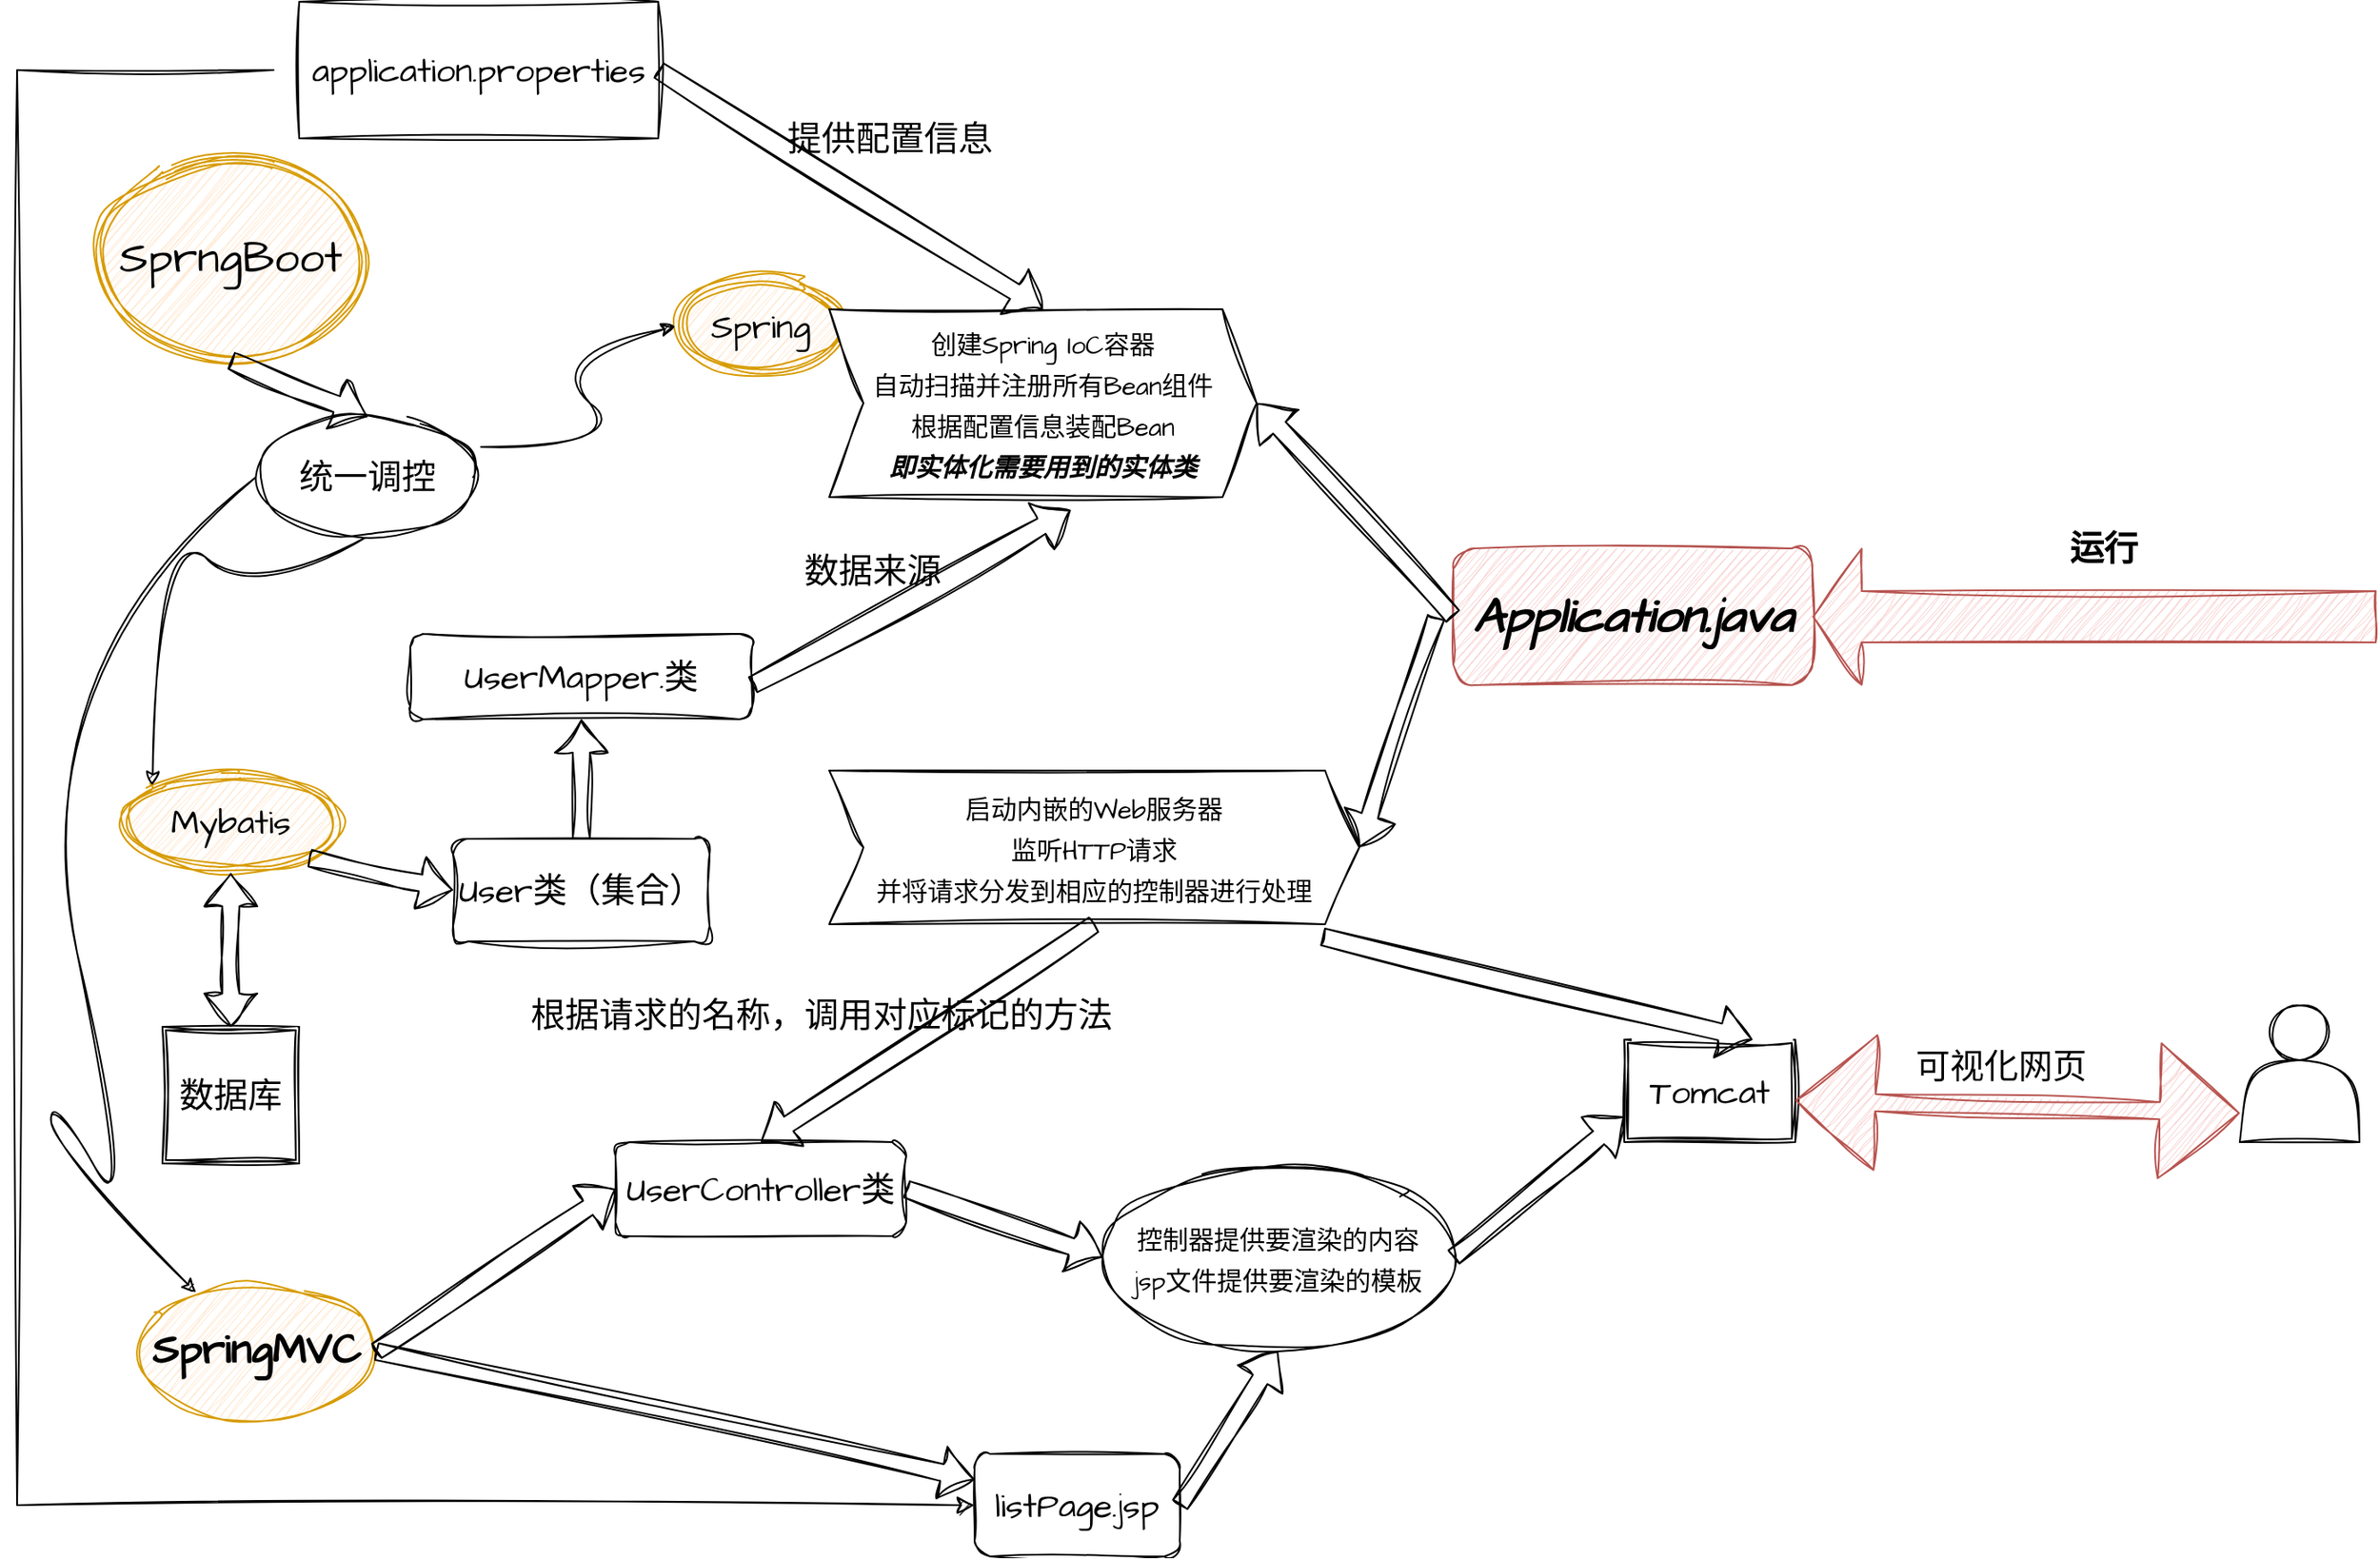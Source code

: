 <mxfile version="21.5.0" type="github">
  <diagram name="第 1 页" id="uDEOaM6BUH3uqSDQIJBq">
    <mxGraphModel dx="1588" dy="856" grid="1" gridSize="10" guides="1" tooltips="1" connect="1" arrows="1" fold="1" page="1" pageScale="1" pageWidth="1920" pageHeight="1200" math="0" shadow="0">
      <root>
        <mxCell id="0" />
        <mxCell id="1" parent="0" />
        <mxCell id="EhlJXv1trMDnH_j5cP6g-1" value="&lt;i style=&quot;&quot;&gt;&lt;b&gt;&lt;font style=&quot;font-size: 28px;&quot;&gt;Application.java&lt;/font&gt;&lt;/b&gt;&lt;/i&gt;" style="rounded=1;whiteSpace=wrap;html=1;sketch=1;hachureGap=4;jiggle=2;curveFitting=1;fontFamily=Architects Daughter;fontSource=https%3A%2F%2Ffonts.googleapis.com%2Fcss%3Ffamily%3DArchitects%2BDaughter;fontSize=20;fillColor=#f8cecc;strokeColor=#B5534F;" parent="1" vertex="1">
          <mxGeometry x="890" y="450" width="210" height="80" as="geometry" />
        </mxCell>
        <mxCell id="EhlJXv1trMDnH_j5cP6g-6" value="" style="shape=actor;whiteSpace=wrap;html=1;sketch=1;hachureGap=4;jiggle=2;curveFitting=1;fontFamily=Architects Daughter;fontSource=https%3A%2F%2Ffonts.googleapis.com%2Fcss%3Ffamily%3DArchitects%2BDaughter;fontSize=20;" parent="1" vertex="1">
          <mxGeometry x="1350" y="717.5" width="70" height="80" as="geometry" />
        </mxCell>
        <mxCell id="EhlJXv1trMDnH_j5cP6g-8" value="&lt;b&gt;运行&lt;/b&gt;" style="text;html=1;align=center;verticalAlign=middle;resizable=0;points=[];autosize=1;strokeColor=none;fillColor=none;fontSize=20;fontFamily=Architects Daughter;" parent="1" vertex="1">
          <mxGeometry x="1240" y="430" width="60" height="40" as="geometry" />
        </mxCell>
        <mxCell id="EhlJXv1trMDnH_j5cP6g-9" value="Tomcat" style="shape=ext;double=1;rounded=0;whiteSpace=wrap;html=1;sketch=1;hachureGap=4;jiggle=2;curveFitting=1;fontFamily=Architects Daughter;fontSource=https%3A%2F%2Ffonts.googleapis.com%2Fcss%3Ffamily%3DArchitects%2BDaughter;fontSize=20;" parent="1" vertex="1">
          <mxGeometry x="990" y="737.5" width="100" height="60" as="geometry" />
        </mxCell>
        <mxCell id="EhlJXv1trMDnH_j5cP6g-10" value="Spring" style="ellipse;shape=doubleEllipse;whiteSpace=wrap;html=1;sketch=1;hachureGap=4;jiggle=2;curveFitting=1;fontFamily=Architects Daughter;fontSource=https%3A%2F%2Ffonts.googleapis.com%2Fcss%3Ffamily%3DArchitects%2BDaughter;fontSize=20;fillColor=#ffe6cc;strokeColor=#d79b00;" parent="1" vertex="1">
          <mxGeometry x="435" y="290" width="100" height="60" as="geometry" />
        </mxCell>
        <mxCell id="EhlJXv1trMDnH_j5cP6g-11" value="&lt;font style=&quot;font-size: 24px;&quot;&gt;&lt;b&gt;SpringMVC&lt;/b&gt;&lt;/font&gt;" style="ellipse;whiteSpace=wrap;html=1;sketch=1;hachureGap=4;jiggle=2;curveFitting=1;fontFamily=Architects Daughter;fontSource=https%3A%2F%2Ffonts.googleapis.com%2Fcss%3Ffamily%3DArchitects%2BDaughter;fontSize=20;fillColor=#ffe6cc;strokeColor=#d79b00;" parent="1" vertex="1">
          <mxGeometry x="120" y="880" width="140" height="80" as="geometry" />
        </mxCell>
        <mxCell id="EhlJXv1trMDnH_j5cP6g-12" value="Mybatis" style="ellipse;shape=doubleEllipse;whiteSpace=wrap;html=1;sketch=1;hachureGap=4;jiggle=2;curveFitting=1;fontFamily=Architects Daughter;fontSource=https%3A%2F%2Ffonts.googleapis.com%2Fcss%3Ffamily%3DArchitects%2BDaughter;fontSize=20;fillColor=#ffe6cc;strokeColor=#d79b00;" parent="1" vertex="1">
          <mxGeometry x="110" y="580" width="130" height="60" as="geometry" />
        </mxCell>
        <mxCell id="EhlJXv1trMDnH_j5cP6g-14" value="UserController类" style="rounded=1;whiteSpace=wrap;html=1;sketch=1;hachureGap=4;jiggle=2;curveFitting=1;fontFamily=Architects Daughter;fontSource=https%3A%2F%2Ffonts.googleapis.com%2Fcss%3Ffamily%3DArchitects%2BDaughter;fontSize=20;" parent="1" vertex="1">
          <mxGeometry x="400" y="797.5" width="170" height="55" as="geometry" />
        </mxCell>
        <mxCell id="EhlJXv1trMDnH_j5cP6g-15" value="UserMapper.类" style="rounded=1;whiteSpace=wrap;html=1;sketch=1;hachureGap=4;jiggle=2;curveFitting=1;fontFamily=Architects Daughter;fontSource=https%3A%2F%2Ffonts.googleapis.com%2Fcss%3Ffamily%3DArchitects%2BDaughter;fontSize=20;" parent="1" vertex="1">
          <mxGeometry x="280" y="500" width="200" height="50" as="geometry" />
        </mxCell>
        <mxCell id="EhlJXv1trMDnH_j5cP6g-16" value="" style="shape=flexArrow;endArrow=classic;startArrow=classic;html=1;rounded=0;sketch=1;hachureGap=4;jiggle=2;curveFitting=1;fontFamily=Architects Daughter;fontSource=https%3A%2F%2Ffonts.googleapis.com%2Fcss%3Ffamily%3DArchitects%2BDaughter;fontSize=16;entryX=0;entryY=0.75;entryDx=0;entryDy=0;fillColor=#f8cecc;strokeColor=#b85450;endWidth=68;endSize=15.14;startWidth=68;startSize=15.14;" parent="1" edge="1">
          <mxGeometry width="100" height="100" relative="1" as="geometry">
            <mxPoint x="1090" y="773" as="sourcePoint" />
            <mxPoint x="1350" y="780.5" as="targetPoint" />
            <Array as="points" />
          </mxGeometry>
        </mxCell>
        <mxCell id="EhlJXv1trMDnH_j5cP6g-29" value="数据库" style="shape=ext;double=1;whiteSpace=wrap;html=1;aspect=fixed;sketch=1;hachureGap=4;jiggle=2;curveFitting=1;fontFamily=Architects Daughter;fontSource=https%3A%2F%2Ffonts.googleapis.com%2Fcss%3Ffamily%3DArchitects%2BDaughter;fontSize=20;" parent="1" vertex="1">
          <mxGeometry x="135" y="730" width="80" height="80" as="geometry" />
        </mxCell>
        <mxCell id="EhlJXv1trMDnH_j5cP6g-30" value="&lt;font style=&quot;font-size: 15px;&quot;&gt;创建Spring IoC容器&lt;br&gt;自动扫描并注册所有Bean组件&lt;br&gt;根据配置信息装配Bean&lt;br&gt;&lt;i&gt;&lt;b&gt;即实体化需要用到的实体类&lt;/b&gt;&lt;/i&gt;&lt;br&gt;&lt;/font&gt;" style="shape=step;perimeter=stepPerimeter;whiteSpace=wrap;html=1;fixedSize=1;sketch=1;hachureGap=4;jiggle=2;curveFitting=1;fontFamily=Architects Daughter;fontSource=https%3A%2F%2Ffonts.googleapis.com%2Fcss%3Ffamily%3DArchitects%2BDaughter;fontSize=20;" parent="1" vertex="1">
          <mxGeometry x="525" y="310" width="250" height="110" as="geometry" />
        </mxCell>
        <mxCell id="EhlJXv1trMDnH_j5cP6g-31" value="" style="shape=flexArrow;endArrow=classic;startArrow=classic;html=1;rounded=0;sketch=1;hachureGap=4;jiggle=2;curveFitting=1;fontFamily=Architects Daughter;fontSource=https%3A%2F%2Ffonts.googleapis.com%2Fcss%3Ffamily%3DArchitects%2BDaughter;fontSize=16;entryX=0.5;entryY=1;entryDx=0;entryDy=0;exitX=0.5;exitY=0;exitDx=0;exitDy=0;" parent="1" source="EhlJXv1trMDnH_j5cP6g-29" target="EhlJXv1trMDnH_j5cP6g-12" edge="1">
          <mxGeometry width="100" height="100" relative="1" as="geometry">
            <mxPoint x="270" y="710" as="sourcePoint" />
            <mxPoint x="300" y="640" as="targetPoint" />
          </mxGeometry>
        </mxCell>
        <mxCell id="EhlJXv1trMDnH_j5cP6g-34" value="" style="shape=flexArrow;endArrow=classic;html=1;rounded=0;sketch=1;hachureGap=4;jiggle=2;curveFitting=1;fontFamily=Architects Daughter;fontSource=https%3A%2F%2Ffonts.googleapis.com%2Fcss%3Ffamily%3DArchitects%2BDaughter;fontSize=16;entryX=0.565;entryY=1.069;entryDx=0;entryDy=0;entryPerimeter=0;" parent="1" target="EhlJXv1trMDnH_j5cP6g-30" edge="1">
          <mxGeometry width="50" height="50" relative="1" as="geometry">
            <mxPoint x="480" y="530" as="sourcePoint" />
            <mxPoint x="530" y="480" as="targetPoint" />
          </mxGeometry>
        </mxCell>
        <mxCell id="EhlJXv1trMDnH_j5cP6g-35" value="" style="shape=flexArrow;endArrow=classic;html=1;rounded=0;sketch=1;hachureGap=4;jiggle=2;curveFitting=1;fontFamily=Architects Daughter;fontSource=https%3A%2F%2Ffonts.googleapis.com%2Fcss%3Ffamily%3DArchitects%2BDaughter;fontSize=16;exitX=0;exitY=0.5;exitDx=0;exitDy=0;entryX=1;entryY=0.5;entryDx=0;entryDy=0;" parent="1" source="EhlJXv1trMDnH_j5cP6g-1" target="EhlJXv1trMDnH_j5cP6g-30" edge="1">
          <mxGeometry width="50" height="50" relative="1" as="geometry">
            <mxPoint x="500" y="470" as="sourcePoint" />
            <mxPoint x="550" y="420" as="targetPoint" />
          </mxGeometry>
        </mxCell>
        <mxCell id="EhlJXv1trMDnH_j5cP6g-36" value="" style="shape=flexArrow;endArrow=classic;html=1;rounded=0;sketch=1;hachureGap=4;jiggle=2;curveFitting=1;fontFamily=Architects Daughter;fontSource=https%3A%2F%2Ffonts.googleapis.com%2Fcss%3Ffamily%3DArchitects%2BDaughter;fontSize=16;entryX=1;entryY=0.5;entryDx=0;entryDy=0;endWidth=48.571;endSize=9.12;width=30;fillColor=#f8cecc;strokeColor=#b85450;" parent="1" target="EhlJXv1trMDnH_j5cP6g-1" edge="1">
          <mxGeometry width="50" height="50" relative="1" as="geometry">
            <mxPoint x="1430" y="490" as="sourcePoint" />
            <mxPoint x="750" y="490" as="targetPoint" />
          </mxGeometry>
        </mxCell>
        <mxCell id="EhlJXv1trMDnH_j5cP6g-37" value="数据来源" style="text;html=1;align=center;verticalAlign=middle;resizable=0;points=[];autosize=1;strokeColor=none;fillColor=none;fontSize=20;fontFamily=Architects Daughter;" parent="1" vertex="1">
          <mxGeometry x="500" y="443" width="100" height="40" as="geometry" />
        </mxCell>
        <mxCell id="EhlJXv1trMDnH_j5cP6g-44" value="application.properties" style="whiteSpace=wrap;html=1;sketch=1;hachureGap=4;jiggle=2;curveFitting=1;fontFamily=Architects Daughter;fontSource=https%3A%2F%2Ffonts.googleapis.com%2Fcss%3Ffamily%3DArchitects%2BDaughter;fontSize=20;" parent="1" vertex="1">
          <mxGeometry x="215" y="130" width="210" height="80" as="geometry" />
        </mxCell>
        <mxCell id="EhlJXv1trMDnH_j5cP6g-45" value="" style="shape=flexArrow;endArrow=classic;html=1;rounded=0;sketch=1;hachureGap=4;jiggle=2;curveFitting=1;fontFamily=Architects Daughter;fontSource=https%3A%2F%2Ffonts.googleapis.com%2Fcss%3Ffamily%3DArchitects%2BDaughter;fontSize=16;entryX=0.5;entryY=1;entryDx=0;entryDy=0;exitX=0.5;exitY=0;exitDx=0;exitDy=0;" parent="1" source="lVX1PvP5u59ivF23yy2B-1" target="EhlJXv1trMDnH_j5cP6g-15" edge="1">
          <mxGeometry width="50" height="50" relative="1" as="geometry">
            <mxPoint x="590" y="570" as="sourcePoint" />
            <mxPoint x="640" y="520" as="targetPoint" />
          </mxGeometry>
        </mxCell>
        <mxCell id="EhlJXv1trMDnH_j5cP6g-46" value="" style="shape=flexArrow;endArrow=classic;html=1;rounded=0;sketch=1;hachureGap=4;jiggle=2;curveFitting=1;fontFamily=Architects Daughter;fontSource=https%3A%2F%2Ffonts.googleapis.com%2Fcss%3Ffamily%3DArchitects%2BDaughter;fontSize=16;exitX=1;exitY=0.5;exitDx=0;exitDy=0;entryX=0.5;entryY=0;entryDx=0;entryDy=0;" parent="1" source="EhlJXv1trMDnH_j5cP6g-44" target="EhlJXv1trMDnH_j5cP6g-30" edge="1">
          <mxGeometry width="50" height="50" relative="1" as="geometry">
            <mxPoint x="590" y="570" as="sourcePoint" />
            <mxPoint x="640" y="520" as="targetPoint" />
          </mxGeometry>
        </mxCell>
        <mxCell id="EhlJXv1trMDnH_j5cP6g-47" value="提供配置信息" style="text;html=1;align=center;verticalAlign=middle;resizable=0;points=[];autosize=1;strokeColor=none;fillColor=none;fontSize=20;fontFamily=Architects Daughter;" parent="1" vertex="1">
          <mxGeometry x="490" y="190" width="140" height="40" as="geometry" />
        </mxCell>
        <mxCell id="EhlJXv1trMDnH_j5cP6g-48" value="&lt;font style=&quot;font-size: 15px;&quot;&gt;启动内嵌的Web服务器&lt;br&gt;监听HTTP请求&lt;br&gt;并将请求分发到相应的控制器进行处理&lt;/font&gt;" style="shape=step;perimeter=stepPerimeter;whiteSpace=wrap;html=1;fixedSize=1;sketch=1;hachureGap=4;jiggle=2;curveFitting=1;fontFamily=Architects Daughter;fontSource=https%3A%2F%2Ffonts.googleapis.com%2Fcss%3Ffamily%3DArchitects%2BDaughter;fontSize=20;" parent="1" vertex="1">
          <mxGeometry x="525" y="580" width="310" height="90" as="geometry" />
        </mxCell>
        <mxCell id="EhlJXv1trMDnH_j5cP6g-54" value="" style="shape=flexArrow;endArrow=classic;html=1;rounded=0;sketch=1;hachureGap=4;jiggle=2;curveFitting=1;fontFamily=Architects Daughter;fontSource=https%3A%2F%2Ffonts.googleapis.com%2Fcss%3Ffamily%3DArchitects%2BDaughter;fontSize=16;entryX=1;entryY=0.5;entryDx=0;entryDy=0;" parent="1" target="EhlJXv1trMDnH_j5cP6g-48" edge="1">
          <mxGeometry width="50" height="50" relative="1" as="geometry">
            <mxPoint x="880" y="490" as="sourcePoint" />
            <mxPoint x="940" y="530" as="targetPoint" />
          </mxGeometry>
        </mxCell>
        <mxCell id="EhlJXv1trMDnH_j5cP6g-55" value="" style="shape=flexArrow;endArrow=classic;html=1;rounded=0;sketch=1;hachureGap=4;jiggle=2;curveFitting=1;fontFamily=Architects Daughter;fontSource=https%3A%2F%2Ffonts.googleapis.com%2Fcss%3Ffamily%3DArchitects%2BDaughter;fontSize=16;entryX=0.5;entryY=0;entryDx=0;entryDy=0;exitX=0.5;exitY=1;exitDx=0;exitDy=0;" parent="1" source="EhlJXv1trMDnH_j5cP6g-48" target="EhlJXv1trMDnH_j5cP6g-14" edge="1">
          <mxGeometry width="50" height="50" relative="1" as="geometry">
            <mxPoint x="920" y="770" as="sourcePoint" />
            <mxPoint x="970" y="720" as="targetPoint" />
          </mxGeometry>
        </mxCell>
        <mxCell id="EhlJXv1trMDnH_j5cP6g-58" value="" style="shape=flexArrow;endArrow=classic;html=1;rounded=0;sketch=1;hachureGap=4;jiggle=2;curveFitting=1;fontFamily=Architects Daughter;fontSource=https%3A%2F%2Ffonts.googleapis.com%2Fcss%3Ffamily%3DArchitects%2BDaughter;fontSize=16;entryX=0.75;entryY=0;entryDx=0;entryDy=0;exitX=0.93;exitY=1.081;exitDx=0;exitDy=0;exitPerimeter=0;" parent="1" source="EhlJXv1trMDnH_j5cP6g-48" target="EhlJXv1trMDnH_j5cP6g-9" edge="1">
          <mxGeometry width="50" height="50" relative="1" as="geometry">
            <mxPoint x="850" y="760" as="sourcePoint" />
            <mxPoint x="900" y="710" as="targetPoint" />
          </mxGeometry>
        </mxCell>
        <mxCell id="EhlJXv1trMDnH_j5cP6g-60" value="根据请求的名称，调用对应标记的方法" style="text;html=1;align=center;verticalAlign=middle;resizable=0;points=[];autosize=1;strokeColor=none;fillColor=none;fontSize=20;fontFamily=Architects Daughter;" parent="1" vertex="1">
          <mxGeometry x="340" y="703" width="360" height="40" as="geometry" />
        </mxCell>
        <mxCell id="EhlJXv1trMDnH_j5cP6g-62" value="listPage.jsp" style="rounded=1;whiteSpace=wrap;html=1;sketch=1;hachureGap=4;jiggle=2;curveFitting=1;fontFamily=Architects Daughter;fontSource=https%3A%2F%2Ffonts.googleapis.com%2Fcss%3Ffamily%3DArchitects%2BDaughter;fontSize=20;" parent="1" vertex="1">
          <mxGeometry x="610" y="980" width="120" height="60" as="geometry" />
        </mxCell>
        <mxCell id="EhlJXv1trMDnH_j5cP6g-64" value="" style="edgeStyle=elbowEdgeStyle;elbow=horizontal;endArrow=classic;html=1;curved=0;rounded=0;endSize=8;startSize=8;sketch=1;hachureGap=4;jiggle=2;curveFitting=1;fontFamily=Architects Daughter;fontSource=https%3A%2F%2Ffonts.googleapis.com%2Fcss%3Ffamily%3DArchitects%2BDaughter;fontSize=16;entryX=0;entryY=0.5;entryDx=0;entryDy=0;" parent="1" target="EhlJXv1trMDnH_j5cP6g-62" edge="1">
          <mxGeometry width="50" height="50" relative="1" as="geometry">
            <mxPoint x="200" y="170" as="sourcePoint" />
            <mxPoint x="140" y="320" as="targetPoint" />
            <Array as="points">
              <mxPoint x="50" y="660" />
            </Array>
          </mxGeometry>
        </mxCell>
        <mxCell id="EhlJXv1trMDnH_j5cP6g-66" value="&lt;font style=&quot;font-size: 15px;&quot;&gt;控制器提供要渲染的内容&lt;br&gt;jsp文件提供要渲染的模板&lt;/font&gt;" style="ellipse;whiteSpace=wrap;html=1;sketch=1;hachureGap=4;jiggle=2;curveFitting=1;fontFamily=Architects Daughter;fontSource=https%3A%2F%2Ffonts.googleapis.com%2Fcss%3Ffamily%3DArchitects%2BDaughter;fontSize=20;" parent="1" vertex="1">
          <mxGeometry x="685" y="810" width="205" height="110" as="geometry" />
        </mxCell>
        <mxCell id="EhlJXv1trMDnH_j5cP6g-68" value="" style="shape=flexArrow;endArrow=classic;html=1;rounded=0;sketch=1;hachureGap=4;jiggle=2;curveFitting=1;fontFamily=Architects Daughter;fontSource=https%3A%2F%2Ffonts.googleapis.com%2Fcss%3Ffamily%3DArchitects%2BDaughter;fontSize=16;entryX=0;entryY=0.5;entryDx=0;entryDy=0;exitX=1;exitY=0.5;exitDx=0;exitDy=0;" parent="1" source="EhlJXv1trMDnH_j5cP6g-14" target="EhlJXv1trMDnH_j5cP6g-66" edge="1">
          <mxGeometry width="50" height="50" relative="1" as="geometry">
            <mxPoint x="590" y="800" as="sourcePoint" />
            <mxPoint x="640" y="750" as="targetPoint" />
          </mxGeometry>
        </mxCell>
        <mxCell id="EhlJXv1trMDnH_j5cP6g-69" value="" style="shape=flexArrow;endArrow=classic;html=1;rounded=0;sketch=1;hachureGap=4;jiggle=2;curveFitting=1;fontFamily=Architects Daughter;fontSource=https%3A%2F%2Ffonts.googleapis.com%2Fcss%3Ffamily%3DArchitects%2BDaughter;fontSize=16;exitX=1;exitY=0.5;exitDx=0;exitDy=0;entryX=0.5;entryY=1;entryDx=0;entryDy=0;" parent="1" source="EhlJXv1trMDnH_j5cP6g-62" target="EhlJXv1trMDnH_j5cP6g-66" edge="1">
          <mxGeometry width="50" height="50" relative="1" as="geometry">
            <mxPoint x="590" y="800" as="sourcePoint" />
            <mxPoint x="640" y="750" as="targetPoint" />
          </mxGeometry>
        </mxCell>
        <mxCell id="EhlJXv1trMDnH_j5cP6g-70" value="" style="shape=flexArrow;endArrow=classic;html=1;rounded=0;sketch=1;hachureGap=4;jiggle=2;curveFitting=1;fontFamily=Architects Daughter;fontSource=https%3A%2F%2Ffonts.googleapis.com%2Fcss%3Ffamily%3DArchitects%2BDaughter;fontSize=16;entryX=0;entryY=0.75;entryDx=0;entryDy=0;exitX=1;exitY=0.5;exitDx=0;exitDy=0;" parent="1" source="EhlJXv1trMDnH_j5cP6g-66" target="EhlJXv1trMDnH_j5cP6g-9" edge="1">
          <mxGeometry width="50" height="50" relative="1" as="geometry">
            <mxPoint x="590" y="800" as="sourcePoint" />
            <mxPoint x="640" y="750" as="targetPoint" />
          </mxGeometry>
        </mxCell>
        <mxCell id="EhlJXv1trMDnH_j5cP6g-72" value="&lt;font style=&quot;font-size: 26px;&quot;&gt;SprngBoot&lt;/font&gt;" style="ellipse;shape=doubleEllipse;whiteSpace=wrap;html=1;sketch=1;hachureGap=4;jiggle=2;curveFitting=1;fontFamily=Architects Daughter;fontSource=https%3A%2F%2Ffonts.googleapis.com%2Fcss%3Ffamily%3DArchitects%2BDaughter;fontSize=20;fillColor=#ffe6cc;strokeColor=#d79b00;" parent="1" vertex="1">
          <mxGeometry x="95" y="220" width="160" height="120" as="geometry" />
        </mxCell>
        <mxCell id="EhlJXv1trMDnH_j5cP6g-74" value="可视化网页" style="text;html=1;align=center;verticalAlign=middle;resizable=0;points=[];autosize=1;strokeColor=none;fillColor=none;fontSize=20;fontFamily=Architects Daughter;" parent="1" vertex="1">
          <mxGeometry x="1150" y="733" width="120" height="40" as="geometry" />
        </mxCell>
        <mxCell id="EhlJXv1trMDnH_j5cP6g-75" value="" style="curved=1;endArrow=classic;html=1;rounded=0;sketch=1;hachureGap=4;jiggle=2;curveFitting=1;fontFamily=Architects Daughter;fontSource=https%3A%2F%2Ffonts.googleapis.com%2Fcss%3Ffamily%3DArchitects%2BDaughter;fontSize=16;entryX=0;entryY=0.5;entryDx=0;entryDy=0;exitX=1.01;exitY=0.252;exitDx=0;exitDy=0;exitPerimeter=0;" parent="1" source="EhlJXv1trMDnH_j5cP6g-80" target="EhlJXv1trMDnH_j5cP6g-10" edge="1">
          <mxGeometry width="50" height="50" relative="1" as="geometry">
            <mxPoint x="360" y="390" as="sourcePoint" />
            <mxPoint x="410" y="340" as="targetPoint" />
            <Array as="points">
              <mxPoint x="410" y="390" />
              <mxPoint x="360" y="340" />
            </Array>
          </mxGeometry>
        </mxCell>
        <mxCell id="EhlJXv1trMDnH_j5cP6g-77" value="" style="curved=1;endArrow=classic;html=1;rounded=0;sketch=1;hachureGap=4;jiggle=2;curveFitting=1;fontFamily=Architects Daughter;fontSource=https%3A%2F%2Ffonts.googleapis.com%2Fcss%3Ffamily%3DArchitects%2BDaughter;fontSize=16;entryX=0;entryY=0;entryDx=0;entryDy=0;exitX=0.5;exitY=1;exitDx=0;exitDy=0;" parent="1" source="EhlJXv1trMDnH_j5cP6g-80" target="EhlJXv1trMDnH_j5cP6g-12" edge="1">
          <mxGeometry width="50" height="50" relative="1" as="geometry">
            <mxPoint x="210" y="460" as="sourcePoint" />
            <mxPoint x="185" y="430" as="targetPoint" />
            <Array as="points">
              <mxPoint x="185" y="480" />
              <mxPoint x="135" y="430" />
            </Array>
          </mxGeometry>
        </mxCell>
        <mxCell id="EhlJXv1trMDnH_j5cP6g-78" value="" style="curved=1;endArrow=classic;html=1;rounded=0;sketch=1;hachureGap=4;jiggle=2;curveFitting=1;fontFamily=Architects Daughter;fontSource=https%3A%2F%2Ffonts.googleapis.com%2Fcss%3Ffamily%3DArchitects%2BDaughter;fontSize=16;exitX=0;exitY=0.5;exitDx=0;exitDy=0;" parent="1" source="EhlJXv1trMDnH_j5cP6g-80" target="EhlJXv1trMDnH_j5cP6g-11" edge="1">
          <mxGeometry width="50" height="50" relative="1" as="geometry">
            <mxPoint x="180" y="380" as="sourcePoint" />
            <mxPoint x="120" y="802.5" as="targetPoint" />
            <Array as="points">
              <mxPoint x="50" y="520" />
              <mxPoint x="120" y="852.5" />
              <mxPoint x="70" y="770" />
              <mxPoint x="70" y="802.5" />
            </Array>
          </mxGeometry>
        </mxCell>
        <mxCell id="EhlJXv1trMDnH_j5cP6g-80" value="统一调控" style="ellipse;whiteSpace=wrap;html=1;sketch=1;hachureGap=4;jiggle=2;curveFitting=1;fontFamily=Architects Daughter;fontSource=https%3A%2F%2Ffonts.googleapis.com%2Fcss%3Ffamily%3DArchitects%2BDaughter;fontSize=20;" parent="1" vertex="1">
          <mxGeometry x="190" y="373" width="130" height="70" as="geometry" />
        </mxCell>
        <mxCell id="EhlJXv1trMDnH_j5cP6g-83" value="" style="shape=flexArrow;endArrow=classic;html=1;rounded=0;sketch=1;hachureGap=4;jiggle=2;curveFitting=1;fontFamily=Architects Daughter;fontSource=https%3A%2F%2Ffonts.googleapis.com%2Fcss%3Ffamily%3DArchitects%2BDaughter;fontSize=16;entryX=0.5;entryY=0;entryDx=0;entryDy=0;exitX=0.5;exitY=1;exitDx=0;exitDy=0;" parent="1" source="EhlJXv1trMDnH_j5cP6g-72" target="EhlJXv1trMDnH_j5cP6g-80" edge="1">
          <mxGeometry width="50" height="50" relative="1" as="geometry">
            <mxPoint x="220" y="360" as="sourcePoint" />
            <mxPoint x="280" y="300" as="targetPoint" />
          </mxGeometry>
        </mxCell>
        <mxCell id="EhlJXv1trMDnH_j5cP6g-84" value="" style="shape=flexArrow;endArrow=classic;html=1;rounded=0;sketch=1;hachureGap=4;jiggle=2;curveFitting=1;fontFamily=Architects Daughter;fontSource=https%3A%2F%2Ffonts.googleapis.com%2Fcss%3Ffamily%3DArchitects%2BDaughter;fontSize=16;exitX=1;exitY=0.5;exitDx=0;exitDy=0;entryX=0;entryY=0.5;entryDx=0;entryDy=0;" parent="1" source="EhlJXv1trMDnH_j5cP6g-11" target="EhlJXv1trMDnH_j5cP6g-14" edge="1">
          <mxGeometry width="50" height="50" relative="1" as="geometry">
            <mxPoint x="610" y="650" as="sourcePoint" />
            <mxPoint x="660" y="600" as="targetPoint" />
          </mxGeometry>
        </mxCell>
        <mxCell id="EhlJXv1trMDnH_j5cP6g-85" value="" style="shape=flexArrow;endArrow=classic;html=1;rounded=0;sketch=1;hachureGap=4;jiggle=2;curveFitting=1;fontFamily=Architects Daughter;fontSource=https%3A%2F%2Ffonts.googleapis.com%2Fcss%3Ffamily%3DArchitects%2BDaughter;fontSize=16;entryX=0;entryY=0.25;entryDx=0;entryDy=0;" parent="1" target="EhlJXv1trMDnH_j5cP6g-62" edge="1">
          <mxGeometry width="50" height="50" relative="1" as="geometry">
            <mxPoint x="260" y="920" as="sourcePoint" />
            <mxPoint x="535" y="940" as="targetPoint" />
            <Array as="points" />
          </mxGeometry>
        </mxCell>
        <mxCell id="lVX1PvP5u59ivF23yy2B-1" value="User类（集合）" style="rounded=1;whiteSpace=wrap;html=1;sketch=1;hachureGap=4;jiggle=2;curveFitting=1;fontFamily=Architects Daughter;fontSource=https%3A%2F%2Ffonts.googleapis.com%2Fcss%3Ffamily%3DArchitects%2BDaughter;fontSize=20;" vertex="1" parent="1">
          <mxGeometry x="305" y="620" width="150" height="60" as="geometry" />
        </mxCell>
        <mxCell id="lVX1PvP5u59ivF23yy2B-2" value="" style="shape=flexArrow;endArrow=classic;html=1;rounded=0;sketch=1;hachureGap=4;jiggle=2;curveFitting=1;fontFamily=Architects Daughter;fontSource=https%3A%2F%2Ffonts.googleapis.com%2Fcss%3Ffamily%3DArchitects%2BDaughter;fontSize=16;entryX=0;entryY=0.5;entryDx=0;entryDy=0;exitX=1;exitY=1;exitDx=0;exitDy=0;" edge="1" parent="1" source="EhlJXv1trMDnH_j5cP6g-12" target="lVX1PvP5u59ivF23yy2B-1">
          <mxGeometry width="50" height="50" relative="1" as="geometry">
            <mxPoint x="240" y="703" as="sourcePoint" />
            <mxPoint x="290" y="653" as="targetPoint" />
          </mxGeometry>
        </mxCell>
      </root>
    </mxGraphModel>
  </diagram>
</mxfile>
